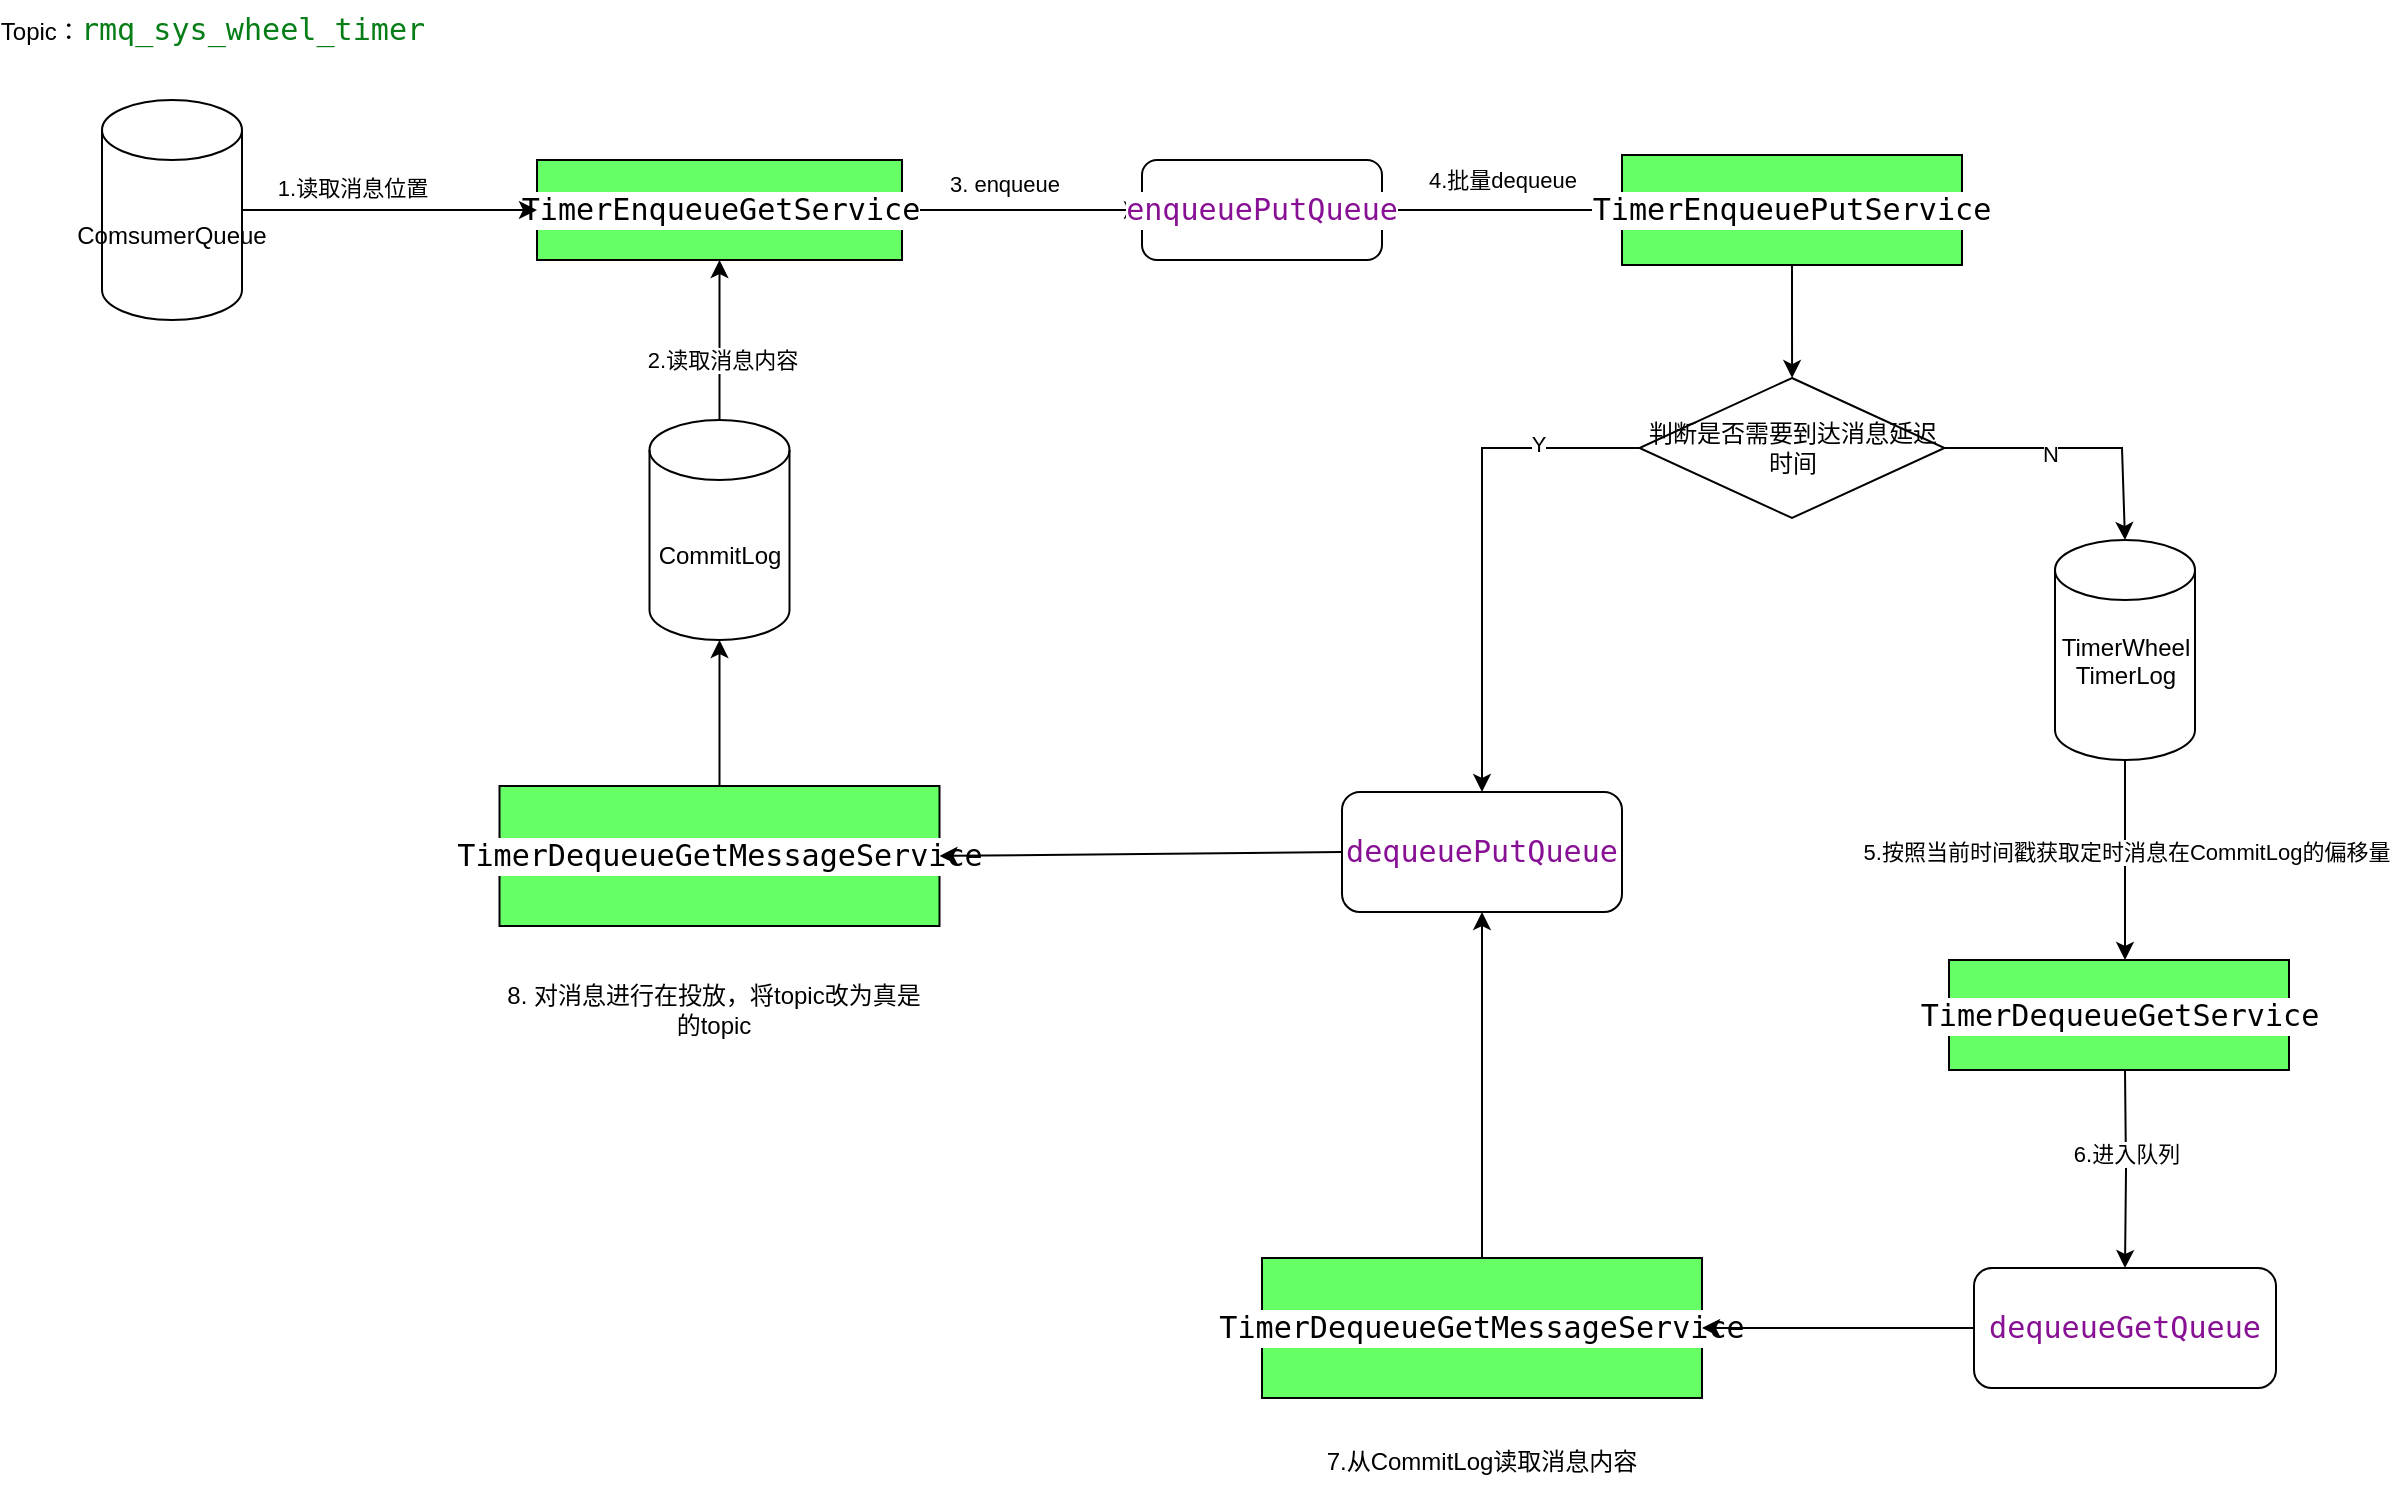 <mxfile version="24.2.5" type="github">
  <diagram name="第 1 页" id="CFaM-rl-ZOH5OktTk7fv">
    <mxGraphModel dx="2389" dy="818" grid="1" gridSize="10" guides="1" tooltips="1" connect="1" arrows="1" fold="1" page="1" pageScale="1" pageWidth="827" pageHeight="1169" math="0" shadow="0">
      <root>
        <mxCell id="0" />
        <mxCell id="1" parent="0" />
        <mxCell id="jfIY2fFk3yskJFNDOf-c-1" value="CommitLog" style="shape=cylinder3;whiteSpace=wrap;html=1;boundedLbl=1;backgroundOutline=1;size=15;" parent="1" vertex="1">
          <mxGeometry x="-305.25" y="300" width="70" height="110" as="geometry" />
        </mxCell>
        <mxCell id="jfIY2fFk3yskJFNDOf-c-19" value="" style="edgeStyle=orthogonalEdgeStyle;rounded=0;orthogonalLoop=1;jettySize=auto;html=1;" parent="1" source="jfIY2fFk3yskJFNDOf-c-2" target="jfIY2fFk3yskJFNDOf-c-17" edge="1">
          <mxGeometry relative="1" as="geometry" />
        </mxCell>
        <mxCell id="jfIY2fFk3yskJFNDOf-c-24" value="3. enqueue" style="edgeLabel;html=1;align=center;verticalAlign=middle;resizable=0;points=[];" parent="jfIY2fFk3yskJFNDOf-c-19" vertex="1" connectable="0">
          <mxGeometry x="-0.179" y="-2" relative="1" as="geometry">
            <mxPoint x="1" y="-15" as="offset" />
          </mxGeometry>
        </mxCell>
        <mxCell id="jfIY2fFk3yskJFNDOf-c-2" value="&lt;div style=&quot;background-color:#ffffff;color:#080808&quot;&gt;&lt;pre style=&quot;font-family:&#39;JetBrains Mono&#39;,monospace;font-size:11.3pt;&quot;&gt;&lt;span style=&quot;color:#000000;&quot;&gt;TimerEnqueueGetService&lt;/span&gt;&lt;/pre&gt;&lt;/div&gt;" style="rounded=0;whiteSpace=wrap;html=1;fillColor=#66FF66;" parent="1" vertex="1">
          <mxGeometry x="-361.5" y="170" width="182.5" height="50" as="geometry" />
        </mxCell>
        <mxCell id="jfIY2fFk3yskJFNDOf-c-3" value="" style="endArrow=classic;html=1;rounded=0;entryX=0.5;entryY=1;entryDx=0;entryDy=0;" parent="1" source="jfIY2fFk3yskJFNDOf-c-1" target="jfIY2fFk3yskJFNDOf-c-2" edge="1">
          <mxGeometry width="50" height="50" relative="1" as="geometry">
            <mxPoint x="-269" y="260" as="sourcePoint" />
            <mxPoint x="-219" y="210" as="targetPoint" />
          </mxGeometry>
        </mxCell>
        <mxCell id="jfIY2fFk3yskJFNDOf-c-10" value="2.读取消息内容" style="edgeLabel;html=1;align=center;verticalAlign=middle;resizable=0;points=[];" parent="jfIY2fFk3yskJFNDOf-c-3" vertex="1" connectable="0">
          <mxGeometry x="-0.256" y="-1" relative="1" as="geometry">
            <mxPoint as="offset" />
          </mxGeometry>
        </mxCell>
        <mxCell id="jfIY2fFk3yskJFNDOf-c-4" value="ComsumerQueue" style="shape=cylinder3;whiteSpace=wrap;html=1;boundedLbl=1;backgroundOutline=1;size=15;" parent="1" vertex="1">
          <mxGeometry x="-579" y="140" width="70" height="110" as="geometry" />
        </mxCell>
        <mxCell id="jfIY2fFk3yskJFNDOf-c-6" value="" style="endArrow=classic;html=1;rounded=0;exitX=1;exitY=0.5;exitDx=0;exitDy=0;exitPerimeter=0;entryX=0;entryY=0.5;entryDx=0;entryDy=0;" parent="1" source="jfIY2fFk3yskJFNDOf-c-4" target="jfIY2fFk3yskJFNDOf-c-2" edge="1">
          <mxGeometry width="50" height="50" relative="1" as="geometry">
            <mxPoint x="-489" y="190" as="sourcePoint" />
            <mxPoint x="-439" y="140" as="targetPoint" />
          </mxGeometry>
        </mxCell>
        <mxCell id="jfIY2fFk3yskJFNDOf-c-15" value="1.读取消息位置" style="edgeLabel;html=1;align=center;verticalAlign=middle;resizable=0;points=[];" parent="jfIY2fFk3yskJFNDOf-c-6" vertex="1" connectable="0">
          <mxGeometry x="-0.258" y="-1" relative="1" as="geometry">
            <mxPoint y="-12" as="offset" />
          </mxGeometry>
        </mxCell>
        <mxCell id="jfIY2fFk3yskJFNDOf-c-16" value="Topic：&lt;span style=&quot;color: rgb(6, 125, 23); font-family: &amp;quot;JetBrains Mono&amp;quot;, monospace; font-size: 11.3pt; background-color: rgb(255, 255, 255);&quot;&gt;rmq_sys_&lt;/span&gt;&lt;span style=&quot;color: rgb(6, 125, 23); font-family: &amp;quot;JetBrains Mono&amp;quot;, monospace; font-size: 11.3pt; background-color: rgb(255, 255, 255);&quot;&gt;wheel_timer&lt;/span&gt;" style="text;html=1;align=center;verticalAlign=middle;resizable=0;points=[];autosize=1;strokeColor=none;fillColor=none;" parent="1" vertex="1">
          <mxGeometry x="-629" y="90" width="210" height="30" as="geometry" />
        </mxCell>
        <mxCell id="jfIY2fFk3yskJFNDOf-c-22" value="" style="edgeStyle=orthogonalEdgeStyle;rounded=0;orthogonalLoop=1;jettySize=auto;html=1;" parent="1" source="jfIY2fFk3yskJFNDOf-c-17" target="jfIY2fFk3yskJFNDOf-c-21" edge="1">
          <mxGeometry relative="1" as="geometry" />
        </mxCell>
        <mxCell id="jfIY2fFk3yskJFNDOf-c-25" value="4.批量dequeue" style="edgeLabel;html=1;align=center;verticalAlign=middle;resizable=0;points=[];" parent="jfIY2fFk3yskJFNDOf-c-22" vertex="1" connectable="0">
          <mxGeometry x="-0.191" y="2" relative="1" as="geometry">
            <mxPoint x="11" y="-13" as="offset" />
          </mxGeometry>
        </mxCell>
        <mxCell id="jfIY2fFk3yskJFNDOf-c-17" value="&lt;div style=&quot;background-color:#ffffff;color:#080808&quot;&gt;&lt;pre style=&quot;font-family:&#39;JetBrains Mono&#39;,monospace;font-size:11.3pt;&quot;&gt;&lt;span style=&quot;color:#871094;&quot;&gt;enqueuePutQueue&lt;/span&gt;&lt;/pre&gt;&lt;/div&gt;" style="rounded=1;whiteSpace=wrap;html=1;" parent="1" vertex="1">
          <mxGeometry x="-59" y="170" width="120" height="50" as="geometry" />
        </mxCell>
        <mxCell id="jfIY2fFk3yskJFNDOf-c-27" value="" style="edgeStyle=orthogonalEdgeStyle;rounded=0;orthogonalLoop=1;jettySize=auto;html=1;exitX=0;exitY=0.5;exitDx=0;exitDy=0;" parent="1" source="jfIY2fFk3yskJFNDOf-c-29" target="jfIY2fFk3yskJFNDOf-c-26" edge="1">
          <mxGeometry relative="1" as="geometry">
            <mxPoint x="271" y="279" as="sourcePoint" />
          </mxGeometry>
        </mxCell>
        <mxCell id="M-hy6htyazbz03OhLpj9-18" value="Y" style="edgeLabel;html=1;align=center;verticalAlign=middle;resizable=0;points=[];" vertex="1" connectable="0" parent="jfIY2fFk3yskJFNDOf-c-27">
          <mxGeometry x="-0.589" y="-2" relative="1" as="geometry">
            <mxPoint as="offset" />
          </mxGeometry>
        </mxCell>
        <mxCell id="jfIY2fFk3yskJFNDOf-c-30" value="" style="edgeStyle=orthogonalEdgeStyle;rounded=0;orthogonalLoop=1;jettySize=auto;html=1;" parent="1" source="jfIY2fFk3yskJFNDOf-c-21" target="jfIY2fFk3yskJFNDOf-c-29" edge="1">
          <mxGeometry relative="1" as="geometry" />
        </mxCell>
        <mxCell id="jfIY2fFk3yskJFNDOf-c-21" value="&lt;div style=&quot;background-color:#ffffff;color:#080808&quot;&gt;&lt;pre style=&quot;font-family:&#39;JetBrains Mono&#39;,monospace;font-size:11.3pt;&quot;&gt;&lt;div&gt;&lt;pre style=&quot;font-family:&#39;JetBrains Mono&#39;,monospace;font-size:11.3pt;&quot;&gt;&lt;span style=&quot;color:#000000;&quot;&gt;TimerEnqueuePutService&lt;/span&gt;&lt;/pre&gt;&lt;/div&gt;&lt;/pre&gt;&lt;/div&gt;" style="rounded=0;whiteSpace=wrap;html=1;fillColor=#66FF66;" parent="1" vertex="1">
          <mxGeometry x="181" y="167.5" width="170" height="55" as="geometry" />
        </mxCell>
        <mxCell id="jfIY2fFk3yskJFNDOf-c-26" value="&lt;div style=&quot;background-color:#ffffff;color:#080808&quot;&gt;&lt;pre style=&quot;font-family:&#39;JetBrains Mono&#39;,monospace;font-size:11.3pt;&quot;&gt;&lt;span style=&quot;color:#871094;&quot;&gt;dequeuePutQueue&lt;/span&gt;&lt;/pre&gt;&lt;/div&gt;" style="rounded=1;whiteSpace=wrap;html=1;" parent="1" vertex="1">
          <mxGeometry x="41" y="486" width="140" height="60" as="geometry" />
        </mxCell>
        <mxCell id="jfIY2fFk3yskJFNDOf-c-33" value="" style="edgeStyle=orthogonalEdgeStyle;rounded=0;orthogonalLoop=1;jettySize=auto;html=1;exitX=0.5;exitY=1;exitDx=0;exitDy=0;exitPerimeter=0;" parent="1" source="M-hy6htyazbz03OhLpj9-17" edge="1">
          <mxGeometry relative="1" as="geometry">
            <mxPoint x="432.5" y="468" as="sourcePoint" />
            <mxPoint x="432.5" y="570" as="targetPoint" />
          </mxGeometry>
        </mxCell>
        <mxCell id="M-hy6htyazbz03OhLpj9-2" value="5.按照当前时间戳获取定时消息在CommitLog的偏移量" style="edgeLabel;html=1;align=center;verticalAlign=middle;resizable=0;points=[];" vertex="1" connectable="0" parent="jfIY2fFk3yskJFNDOf-c-33">
          <mxGeometry x="-0.082" relative="1" as="geometry">
            <mxPoint as="offset" />
          </mxGeometry>
        </mxCell>
        <mxCell id="jfIY2fFk3yskJFNDOf-c-29" value="判断是否需要到达消息延迟时间" style="rhombus;whiteSpace=wrap;html=1;" parent="1" vertex="1">
          <mxGeometry x="189.75" y="279" width="152.5" height="70" as="geometry" />
        </mxCell>
        <mxCell id="jfIY2fFk3yskJFNDOf-c-31" value="" style="endArrow=classic;html=1;rounded=0;exitX=1;exitY=0.5;exitDx=0;exitDy=0;entryX=0.5;entryY=0;entryDx=0;entryDy=0;entryPerimeter=0;" parent="1" source="jfIY2fFk3yskJFNDOf-c-29" target="M-hy6htyazbz03OhLpj9-17" edge="1">
          <mxGeometry width="50" height="50" relative="1" as="geometry">
            <mxPoint x="81" y="359" as="sourcePoint" />
            <mxPoint x="429.5" y="408" as="targetPoint" />
            <Array as="points">
              <mxPoint x="431" y="314" />
            </Array>
          </mxGeometry>
        </mxCell>
        <mxCell id="M-hy6htyazbz03OhLpj9-19" value="N" style="edgeLabel;html=1;align=center;verticalAlign=middle;resizable=0;points=[];" vertex="1" connectable="0" parent="jfIY2fFk3yskJFNDOf-c-31">
          <mxGeometry x="-0.229" y="-3" relative="1" as="geometry">
            <mxPoint as="offset" />
          </mxGeometry>
        </mxCell>
        <mxCell id="M-hy6htyazbz03OhLpj9-3" value="" style="edgeStyle=orthogonalEdgeStyle;rounded=0;orthogonalLoop=1;jettySize=auto;html=1;" edge="1" parent="1" target="M-hy6htyazbz03OhLpj9-1">
          <mxGeometry relative="1" as="geometry">
            <mxPoint x="432.5" y="625" as="sourcePoint" />
          </mxGeometry>
        </mxCell>
        <mxCell id="M-hy6htyazbz03OhLpj9-4" value="6.进入队列" style="edgeLabel;html=1;align=center;verticalAlign=middle;resizable=0;points=[];" vertex="1" connectable="0" parent="M-hy6htyazbz03OhLpj9-3">
          <mxGeometry x="-0.156" relative="1" as="geometry">
            <mxPoint as="offset" />
          </mxGeometry>
        </mxCell>
        <mxCell id="jfIY2fFk3yskJFNDOf-c-32" value="&lt;div style=&quot;background-color:#ffffff;color:#080808&quot;&gt;&lt;pre style=&quot;font-family:&#39;JetBrains Mono&#39;,monospace;font-size:11.3pt;&quot;&gt;&lt;div&gt;&lt;pre style=&quot;font-family:&#39;JetBrains Mono&#39;,monospace;font-size:11.3pt;&quot;&gt;&lt;span style=&quot;color:#000000;&quot;&gt;TimerDequeueGetService&lt;/span&gt;&lt;/pre&gt;&lt;/div&gt;&lt;/pre&gt;&lt;/div&gt;" style="rounded=0;whiteSpace=wrap;html=1;fillColor=#66FF66;" parent="1" vertex="1">
          <mxGeometry x="344.5" y="570" width="170" height="55" as="geometry" />
        </mxCell>
        <mxCell id="M-hy6htyazbz03OhLpj9-1" value="&lt;div style=&quot;background-color:#ffffff;color:#080808&quot;&gt;&lt;pre style=&quot;font-family:&#39;JetBrains Mono&#39;,monospace;font-size:11.3pt;&quot;&gt;&lt;span style=&quot;color:#871094;&quot;&gt;dequeueGetQueue&lt;/span&gt;&lt;/pre&gt;&lt;/div&gt;" style="rounded=1;whiteSpace=wrap;html=1;" vertex="1" parent="1">
          <mxGeometry x="357" y="724" width="151" height="60" as="geometry" />
        </mxCell>
        <mxCell id="M-hy6htyazbz03OhLpj9-5" value="&lt;div style=&quot;background-color:#ffffff;color:#080808&quot;&gt;&lt;pre style=&quot;font-family:&#39;JetBrains Mono&#39;,monospace;font-size:11.3pt;&quot;&gt;&lt;span style=&quot;color:#000000;&quot;&gt;TimerDequeueGetMessageService&lt;/span&gt;&lt;/pre&gt;&lt;/div&gt;" style="rounded=0;whiteSpace=wrap;html=1;fillColor=#66FF66;" vertex="1" parent="1">
          <mxGeometry x="1" y="719" width="220" height="70" as="geometry" />
        </mxCell>
        <mxCell id="M-hy6htyazbz03OhLpj9-6" value="" style="endArrow=classic;html=1;rounded=0;entryX=1;entryY=0.5;entryDx=0;entryDy=0;exitX=0;exitY=0.5;exitDx=0;exitDy=0;" edge="1" parent="1" source="M-hy6htyazbz03OhLpj9-1" target="M-hy6htyazbz03OhLpj9-5">
          <mxGeometry width="50" height="50" relative="1" as="geometry">
            <mxPoint x="-50" y="486" as="sourcePoint" />
            <mxPoint y="436" as="targetPoint" />
          </mxGeometry>
        </mxCell>
        <mxCell id="M-hy6htyazbz03OhLpj9-10" value="" style="endArrow=classic;html=1;rounded=0;exitX=0.5;exitY=0;exitDx=0;exitDy=0;entryX=0.5;entryY=1;entryDx=0;entryDy=0;" edge="1" parent="1" source="M-hy6htyazbz03OhLpj9-5" target="jfIY2fFk3yskJFNDOf-c-26">
          <mxGeometry width="50" height="50" relative="1" as="geometry">
            <mxPoint x="-130" y="806" as="sourcePoint" />
            <mxPoint x="-80" y="756" as="targetPoint" />
          </mxGeometry>
        </mxCell>
        <mxCell id="M-hy6htyazbz03OhLpj9-13" value="7.从CommitLog读取消息内容" style="text;html=1;align=center;verticalAlign=middle;whiteSpace=wrap;rounded=0;" vertex="1" parent="1">
          <mxGeometry x="11" y="806" width="200" height="30" as="geometry" />
        </mxCell>
        <mxCell id="M-hy6htyazbz03OhLpj9-15" value="" style="edgeStyle=orthogonalEdgeStyle;rounded=0;orthogonalLoop=1;jettySize=auto;html=1;" edge="1" parent="1" source="M-hy6htyazbz03OhLpj9-14" target="jfIY2fFk3yskJFNDOf-c-1">
          <mxGeometry relative="1" as="geometry" />
        </mxCell>
        <mxCell id="M-hy6htyazbz03OhLpj9-14" value="&lt;div style=&quot;background-color:#ffffff;color:#080808&quot;&gt;&lt;pre style=&quot;font-family:&#39;JetBrains Mono&#39;,monospace;font-size:11.3pt;&quot;&gt;&lt;span style=&quot;color:#000000;&quot;&gt;TimerDequeueGetMessageService&lt;/span&gt;&lt;/pre&gt;&lt;/div&gt;" style="rounded=0;whiteSpace=wrap;html=1;fillColor=#66FF66;" vertex="1" parent="1">
          <mxGeometry x="-380.25" y="483" width="220" height="70" as="geometry" />
        </mxCell>
        <mxCell id="M-hy6htyazbz03OhLpj9-16" value="" style="endArrow=classic;html=1;rounded=0;entryX=1;entryY=0.5;entryDx=0;entryDy=0;exitX=0;exitY=0.5;exitDx=0;exitDy=0;" edge="1" parent="1" source="jfIY2fFk3yskJFNDOf-c-26" target="M-hy6htyazbz03OhLpj9-14">
          <mxGeometry width="50" height="50" relative="1" as="geometry">
            <mxPoint x="-50" y="490" as="sourcePoint" />
            <mxPoint y="440" as="targetPoint" />
          </mxGeometry>
        </mxCell>
        <mxCell id="M-hy6htyazbz03OhLpj9-17" value="TimerWheel&lt;div&gt;TimerLog&lt;/div&gt;&lt;div&gt;&lt;br&gt;&lt;/div&gt;" style="shape=cylinder3;whiteSpace=wrap;html=1;boundedLbl=1;backgroundOutline=1;size=15;" vertex="1" parent="1">
          <mxGeometry x="397.5" y="360" width="70" height="110" as="geometry" />
        </mxCell>
        <mxCell id="M-hy6htyazbz03OhLpj9-20" value="8. 对消息进行在投放，将topic改为真是的topic" style="text;html=1;align=center;verticalAlign=middle;whiteSpace=wrap;rounded=0;" vertex="1" parent="1">
          <mxGeometry x="-380.25" y="570" width="214.25" height="50" as="geometry" />
        </mxCell>
      </root>
    </mxGraphModel>
  </diagram>
</mxfile>
